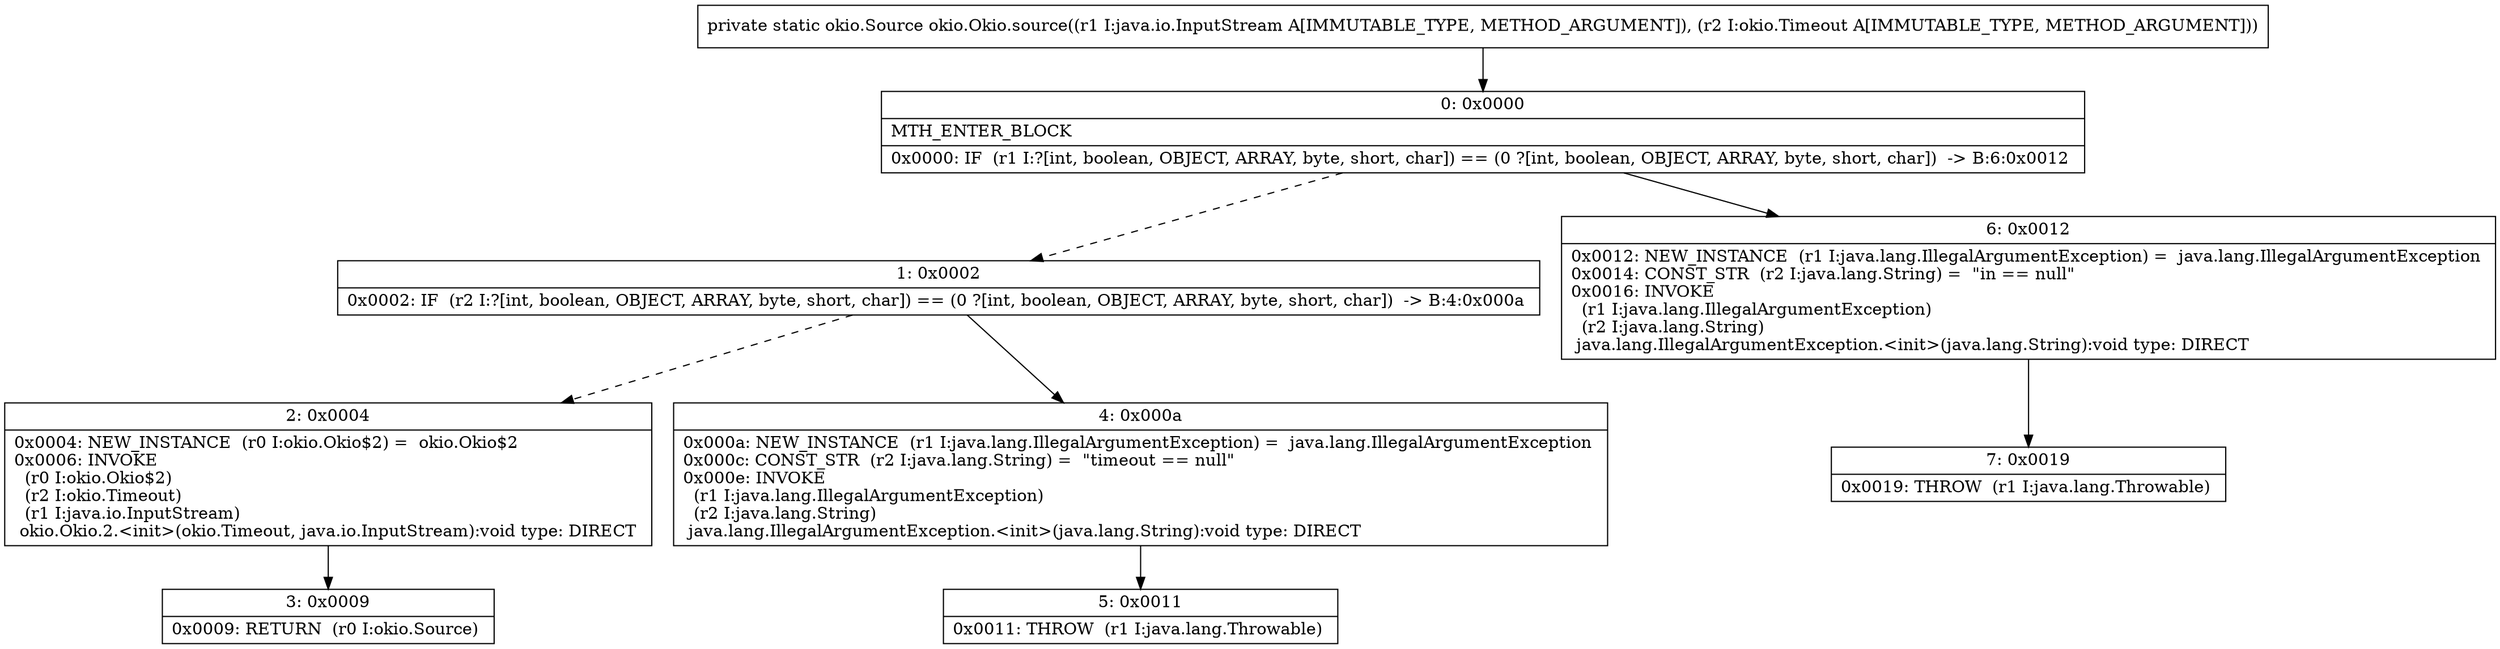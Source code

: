 digraph "CFG forokio.Okio.source(Ljava\/io\/InputStream;Lokio\/Timeout;)Lokio\/Source;" {
Node_0 [shape=record,label="{0\:\ 0x0000|MTH_ENTER_BLOCK\l|0x0000: IF  (r1 I:?[int, boolean, OBJECT, ARRAY, byte, short, char]) == (0 ?[int, boolean, OBJECT, ARRAY, byte, short, char])  \-\> B:6:0x0012 \l}"];
Node_1 [shape=record,label="{1\:\ 0x0002|0x0002: IF  (r2 I:?[int, boolean, OBJECT, ARRAY, byte, short, char]) == (0 ?[int, boolean, OBJECT, ARRAY, byte, short, char])  \-\> B:4:0x000a \l}"];
Node_2 [shape=record,label="{2\:\ 0x0004|0x0004: NEW_INSTANCE  (r0 I:okio.Okio$2) =  okio.Okio$2 \l0x0006: INVOKE  \l  (r0 I:okio.Okio$2)\l  (r2 I:okio.Timeout)\l  (r1 I:java.io.InputStream)\l okio.Okio.2.\<init\>(okio.Timeout, java.io.InputStream):void type: DIRECT \l}"];
Node_3 [shape=record,label="{3\:\ 0x0009|0x0009: RETURN  (r0 I:okio.Source) \l}"];
Node_4 [shape=record,label="{4\:\ 0x000a|0x000a: NEW_INSTANCE  (r1 I:java.lang.IllegalArgumentException) =  java.lang.IllegalArgumentException \l0x000c: CONST_STR  (r2 I:java.lang.String) =  \"timeout == null\" \l0x000e: INVOKE  \l  (r1 I:java.lang.IllegalArgumentException)\l  (r2 I:java.lang.String)\l java.lang.IllegalArgumentException.\<init\>(java.lang.String):void type: DIRECT \l}"];
Node_5 [shape=record,label="{5\:\ 0x0011|0x0011: THROW  (r1 I:java.lang.Throwable) \l}"];
Node_6 [shape=record,label="{6\:\ 0x0012|0x0012: NEW_INSTANCE  (r1 I:java.lang.IllegalArgumentException) =  java.lang.IllegalArgumentException \l0x0014: CONST_STR  (r2 I:java.lang.String) =  \"in == null\" \l0x0016: INVOKE  \l  (r1 I:java.lang.IllegalArgumentException)\l  (r2 I:java.lang.String)\l java.lang.IllegalArgumentException.\<init\>(java.lang.String):void type: DIRECT \l}"];
Node_7 [shape=record,label="{7\:\ 0x0019|0x0019: THROW  (r1 I:java.lang.Throwable) \l}"];
MethodNode[shape=record,label="{private static okio.Source okio.Okio.source((r1 I:java.io.InputStream A[IMMUTABLE_TYPE, METHOD_ARGUMENT]), (r2 I:okio.Timeout A[IMMUTABLE_TYPE, METHOD_ARGUMENT])) }"];
MethodNode -> Node_0;
Node_0 -> Node_1[style=dashed];
Node_0 -> Node_6;
Node_1 -> Node_2[style=dashed];
Node_1 -> Node_4;
Node_2 -> Node_3;
Node_4 -> Node_5;
Node_6 -> Node_7;
}

